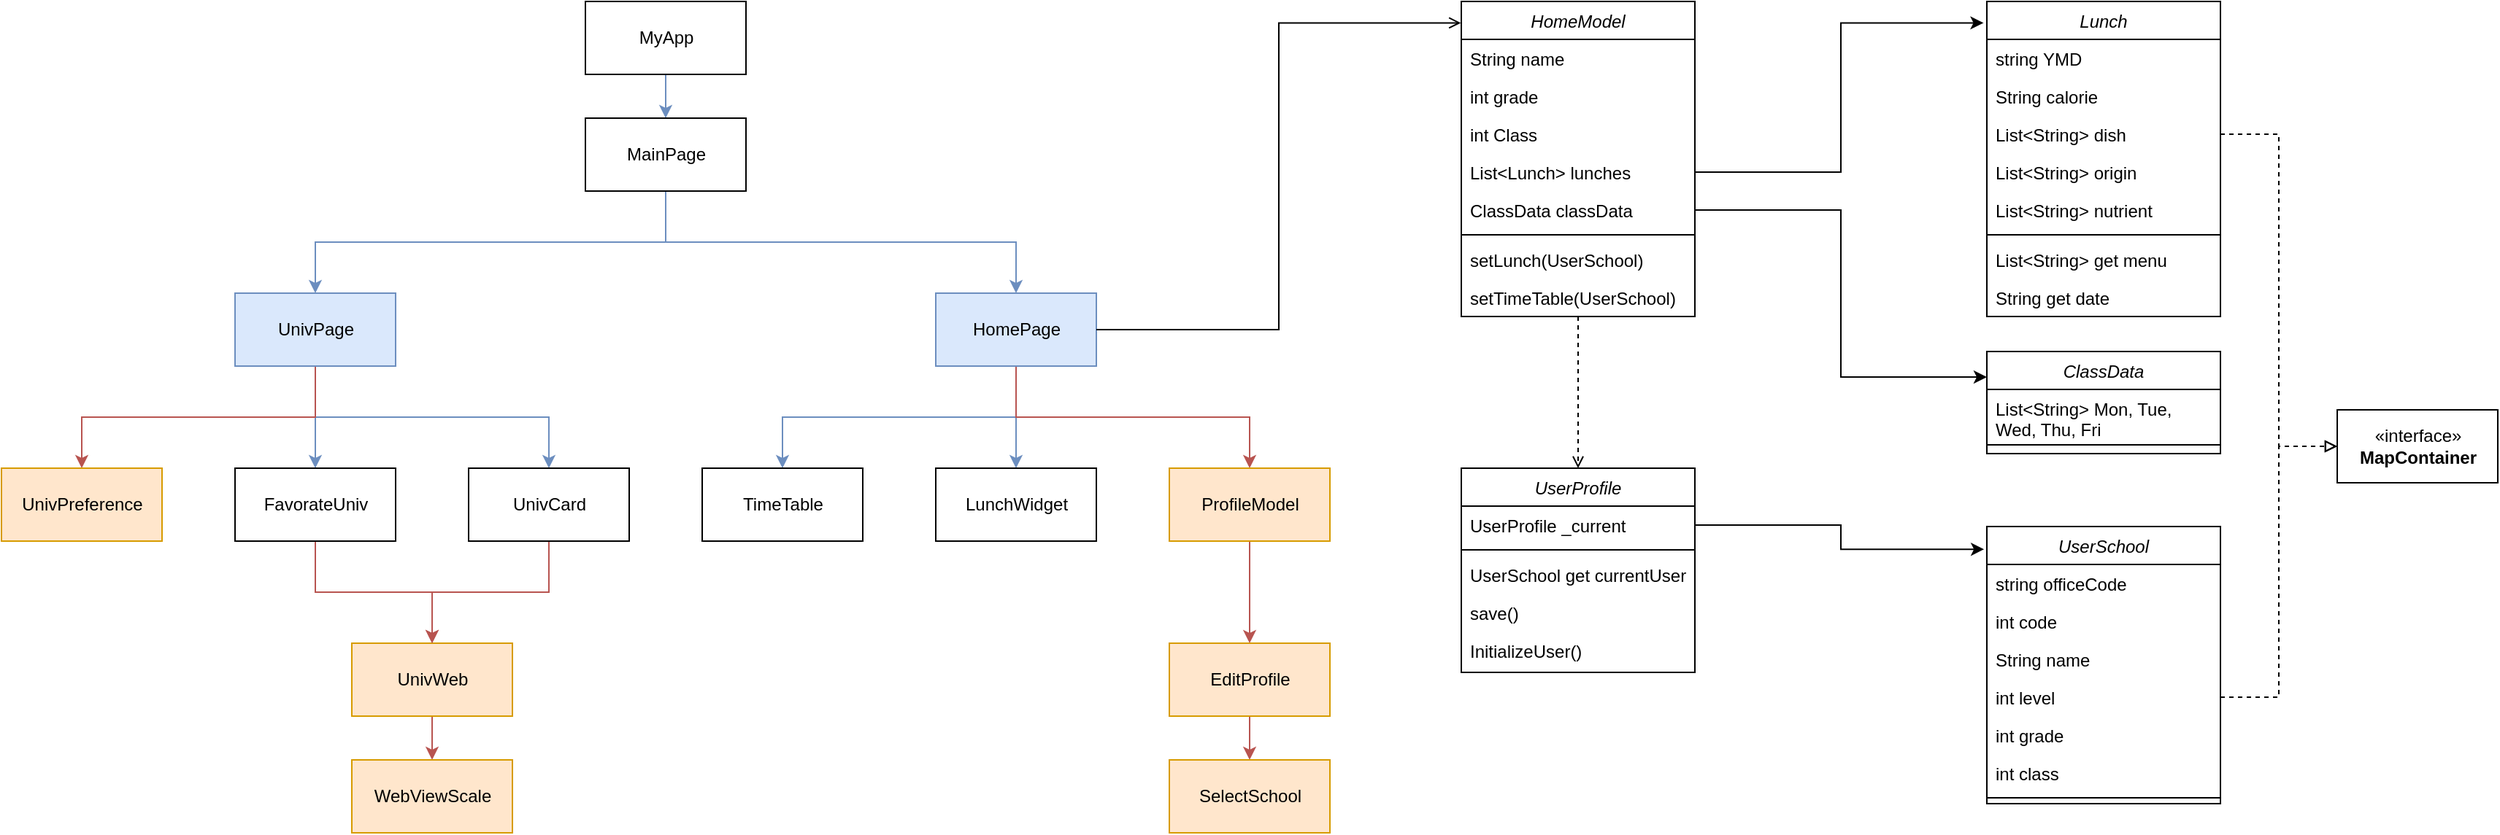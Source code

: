 <mxfile version="20.2.5" type="github">
  <diagram id="C5RBs43oDa-KdzZeNtuy" name="Page-1">
    <mxGraphModel dx="3004" dy="877" grid="1" gridSize="10" guides="1" tooltips="1" connect="1" arrows="1" fold="1" page="1" pageScale="1" pageWidth="827" pageHeight="1169" math="0" shadow="0">
      <root>
        <mxCell id="WIyWlLk6GJQsqaUBKTNV-0" />
        <mxCell id="WIyWlLk6GJQsqaUBKTNV-1" parent="WIyWlLk6GJQsqaUBKTNV-0" />
        <mxCell id="Nad7rvxiMuao3qfoeNFn-32" style="edgeStyle=orthogonalEdgeStyle;rounded=0;orthogonalLoop=1;jettySize=auto;html=1;entryX=-0.014;entryY=0.068;entryDx=0;entryDy=0;fontColor=default;exitX=1;exitY=0.5;exitDx=0;exitDy=0;entryPerimeter=0;" parent="WIyWlLk6GJQsqaUBKTNV-1" source="Nad7rvxiMuao3qfoeNFn-1" target="Nad7rvxiMuao3qfoeNFn-20" edge="1">
          <mxGeometry relative="1" as="geometry">
            <mxPoint x="330" y="360" as="sourcePoint" />
          </mxGeometry>
        </mxCell>
        <mxCell id="Nad7rvxiMuao3qfoeNFn-44" style="edgeStyle=orthogonalEdgeStyle;rounded=0;orthogonalLoop=1;jettySize=auto;html=1;entryX=0;entryY=0.25;entryDx=0;entryDy=0;fontColor=default;exitX=1;exitY=0.5;exitDx=0;exitDy=0;" parent="WIyWlLk6GJQsqaUBKTNV-1" source="Nad7rvxiMuao3qfoeNFn-2" target="Nad7rvxiMuao3qfoeNFn-33" edge="1">
          <mxGeometry relative="1" as="geometry" />
        </mxCell>
        <mxCell id="Nad7rvxiMuao3qfoeNFn-69" style="edgeStyle=orthogonalEdgeStyle;rounded=0;orthogonalLoop=1;jettySize=auto;html=1;fontColor=default;dashed=1;endArrow=open;endFill=0;" parent="WIyWlLk6GJQsqaUBKTNV-1" source="zkfFHV4jXpPFQw0GAbJ--0" target="Nad7rvxiMuao3qfoeNFn-55" edge="1">
          <mxGeometry relative="1" as="geometry" />
        </mxCell>
        <mxCell id="zkfFHV4jXpPFQw0GAbJ--0" value="HomeModel" style="swimlane;fontStyle=2;align=center;verticalAlign=top;childLayout=stackLayout;horizontal=1;startSize=26;horizontalStack=0;resizeParent=1;resizeLast=0;collapsible=1;marginBottom=0;rounded=0;shadow=0;strokeWidth=1;" parent="WIyWlLk6GJQsqaUBKTNV-1" vertex="1">
          <mxGeometry x="120" y="200" width="160" height="216" as="geometry">
            <mxRectangle x="230" y="140" width="160" height="26" as="alternateBounds" />
          </mxGeometry>
        </mxCell>
        <mxCell id="zkfFHV4jXpPFQw0GAbJ--1" value="String name" style="text;align=left;verticalAlign=top;spacingLeft=4;spacingRight=4;overflow=hidden;rotatable=0;points=[[0,0.5],[1,0.5]];portConstraint=eastwest;" parent="zkfFHV4jXpPFQw0GAbJ--0" vertex="1">
          <mxGeometry y="26" width="160" height="26" as="geometry" />
        </mxCell>
        <mxCell id="zkfFHV4jXpPFQw0GAbJ--2" value="int grade" style="text;align=left;verticalAlign=top;spacingLeft=4;spacingRight=4;overflow=hidden;rotatable=0;points=[[0,0.5],[1,0.5]];portConstraint=eastwest;rounded=0;shadow=0;html=0;" parent="zkfFHV4jXpPFQw0GAbJ--0" vertex="1">
          <mxGeometry y="52" width="160" height="26" as="geometry" />
        </mxCell>
        <mxCell id="zkfFHV4jXpPFQw0GAbJ--3" value="int Class" style="text;align=left;verticalAlign=top;spacingLeft=4;spacingRight=4;overflow=hidden;rotatable=0;points=[[0,0.5],[1,0.5]];portConstraint=eastwest;rounded=0;shadow=0;html=0;" parent="zkfFHV4jXpPFQw0GAbJ--0" vertex="1">
          <mxGeometry y="78" width="160" height="26" as="geometry" />
        </mxCell>
        <mxCell id="Nad7rvxiMuao3qfoeNFn-1" value="List&lt;Lunch&gt; lunches" style="text;align=left;verticalAlign=top;spacingLeft=4;spacingRight=4;overflow=hidden;rotatable=0;points=[[0,0.5],[1,0.5]];portConstraint=eastwest;rounded=0;shadow=0;html=0;" parent="zkfFHV4jXpPFQw0GAbJ--0" vertex="1">
          <mxGeometry y="104" width="160" height="26" as="geometry" />
        </mxCell>
        <mxCell id="Nad7rvxiMuao3qfoeNFn-2" value="ClassData classData" style="text;align=left;verticalAlign=top;spacingLeft=4;spacingRight=4;overflow=hidden;rotatable=0;points=[[0,0.5],[1,0.5]];portConstraint=eastwest;rounded=0;shadow=0;html=0;" parent="zkfFHV4jXpPFQw0GAbJ--0" vertex="1">
          <mxGeometry y="130" width="160" height="26" as="geometry" />
        </mxCell>
        <mxCell id="zkfFHV4jXpPFQw0GAbJ--4" value="" style="line;html=1;strokeWidth=1;align=left;verticalAlign=middle;spacingTop=-1;spacingLeft=3;spacingRight=3;rotatable=0;labelPosition=right;points=[];portConstraint=eastwest;" parent="zkfFHV4jXpPFQw0GAbJ--0" vertex="1">
          <mxGeometry y="156" width="160" height="8" as="geometry" />
        </mxCell>
        <mxCell id="Nad7rvxiMuao3qfoeNFn-3" value="setLunch(UserSchool)" style="text;align=left;verticalAlign=top;spacingLeft=4;spacingRight=4;overflow=hidden;rotatable=0;points=[[0,0.5],[1,0.5]];portConstraint=eastwest;" parent="zkfFHV4jXpPFQw0GAbJ--0" vertex="1">
          <mxGeometry y="164" width="160" height="26" as="geometry" />
        </mxCell>
        <mxCell id="zkfFHV4jXpPFQw0GAbJ--5" value="setTimeTable(UserSchool)" style="text;align=left;verticalAlign=top;spacingLeft=4;spacingRight=4;overflow=hidden;rotatable=0;points=[[0,0.5],[1,0.5]];portConstraint=eastwest;" parent="zkfFHV4jXpPFQw0GAbJ--0" vertex="1">
          <mxGeometry y="190" width="160" height="26" as="geometry" />
        </mxCell>
        <mxCell id="Nad7rvxiMuao3qfoeNFn-20" value="Lunch" style="swimlane;fontStyle=2;align=center;verticalAlign=top;childLayout=stackLayout;horizontal=1;startSize=26;horizontalStack=0;resizeParent=1;resizeLast=0;collapsible=1;marginBottom=0;rounded=0;shadow=0;strokeWidth=1;" parent="WIyWlLk6GJQsqaUBKTNV-1" vertex="1">
          <mxGeometry x="480" y="200" width="160" height="216" as="geometry">
            <mxRectangle x="230" y="140" width="160" height="26" as="alternateBounds" />
          </mxGeometry>
        </mxCell>
        <mxCell id="Nad7rvxiMuao3qfoeNFn-21" value="string YMD" style="text;align=left;verticalAlign=top;spacingLeft=4;spacingRight=4;overflow=hidden;rotatable=0;points=[[0,0.5],[1,0.5]];portConstraint=eastwest;" parent="Nad7rvxiMuao3qfoeNFn-20" vertex="1">
          <mxGeometry y="26" width="160" height="26" as="geometry" />
        </mxCell>
        <mxCell id="Nad7rvxiMuao3qfoeNFn-24" value="String calorie" style="text;align=left;verticalAlign=top;spacingLeft=4;spacingRight=4;overflow=hidden;rotatable=0;points=[[0,0.5],[1,0.5]];portConstraint=eastwest;rounded=0;shadow=0;html=0;" parent="Nad7rvxiMuao3qfoeNFn-20" vertex="1">
          <mxGeometry y="52" width="160" height="26" as="geometry" />
        </mxCell>
        <mxCell id="Nad7rvxiMuao3qfoeNFn-22" value="List&lt;String&gt; dish" style="text;align=left;verticalAlign=top;spacingLeft=4;spacingRight=4;overflow=hidden;rotatable=0;points=[[0,0.5],[1,0.5]];portConstraint=eastwest;rounded=0;shadow=0;html=0;" parent="Nad7rvxiMuao3qfoeNFn-20" vertex="1">
          <mxGeometry y="78" width="160" height="26" as="geometry" />
        </mxCell>
        <mxCell id="Nad7rvxiMuao3qfoeNFn-23" value="List&lt;String&gt; origin" style="text;align=left;verticalAlign=top;spacingLeft=4;spacingRight=4;overflow=hidden;rotatable=0;points=[[0,0.5],[1,0.5]];portConstraint=eastwest;rounded=0;shadow=0;html=0;" parent="Nad7rvxiMuao3qfoeNFn-20" vertex="1">
          <mxGeometry y="104" width="160" height="26" as="geometry" />
        </mxCell>
        <mxCell id="Nad7rvxiMuao3qfoeNFn-25" value="List&lt;String&gt; nutrient" style="text;align=left;verticalAlign=top;spacingLeft=4;spacingRight=4;overflow=hidden;rotatable=0;points=[[0,0.5],[1,0.5]];portConstraint=eastwest;rounded=0;shadow=0;html=0;" parent="Nad7rvxiMuao3qfoeNFn-20" vertex="1">
          <mxGeometry y="130" width="160" height="26" as="geometry" />
        </mxCell>
        <mxCell id="Nad7rvxiMuao3qfoeNFn-26" value="" style="line;html=1;strokeWidth=1;align=left;verticalAlign=middle;spacingTop=-1;spacingLeft=3;spacingRight=3;rotatable=0;labelPosition=right;points=[];portConstraint=eastwest;" parent="Nad7rvxiMuao3qfoeNFn-20" vertex="1">
          <mxGeometry y="156" width="160" height="8" as="geometry" />
        </mxCell>
        <mxCell id="Nad7rvxiMuao3qfoeNFn-27" value="List&lt;String&gt; get menu" style="text;align=left;verticalAlign=top;spacingLeft=4;spacingRight=4;overflow=hidden;rotatable=0;points=[[0,0.5],[1,0.5]];portConstraint=eastwest;" parent="Nad7rvxiMuao3qfoeNFn-20" vertex="1">
          <mxGeometry y="164" width="160" height="26" as="geometry" />
        </mxCell>
        <mxCell id="Nad7rvxiMuao3qfoeNFn-28" value="String get date" style="text;align=left;verticalAlign=top;spacingLeft=4;spacingRight=4;overflow=hidden;rotatable=0;points=[[0,0.5],[1,0.5]];portConstraint=eastwest;" parent="Nad7rvxiMuao3qfoeNFn-20" vertex="1">
          <mxGeometry y="190" width="160" height="26" as="geometry" />
        </mxCell>
        <mxCell id="Nad7rvxiMuao3qfoeNFn-33" value="ClassData" style="swimlane;fontStyle=2;align=center;verticalAlign=top;childLayout=stackLayout;horizontal=1;startSize=26;horizontalStack=0;resizeParent=1;resizeLast=0;collapsible=1;marginBottom=0;rounded=0;shadow=0;strokeWidth=1;" parent="WIyWlLk6GJQsqaUBKTNV-1" vertex="1">
          <mxGeometry x="480" y="440" width="160" height="70" as="geometry">
            <mxRectangle x="230" y="140" width="160" height="26" as="alternateBounds" />
          </mxGeometry>
        </mxCell>
        <mxCell id="Nad7rvxiMuao3qfoeNFn-34" value="List&lt;String&gt; Mon, Tue, &#xa;Wed, Thu, Fri" style="text;align=left;verticalAlign=top;spacingLeft=4;spacingRight=4;overflow=hidden;rotatable=0;points=[[0,0.5],[1,0.5]];portConstraint=eastwest;" parent="Nad7rvxiMuao3qfoeNFn-33" vertex="1">
          <mxGeometry y="26" width="160" height="34" as="geometry" />
        </mxCell>
        <mxCell id="Nad7rvxiMuao3qfoeNFn-39" value="" style="line;html=1;strokeWidth=1;align=left;verticalAlign=middle;spacingTop=-1;spacingLeft=3;spacingRight=3;rotatable=0;labelPosition=right;points=[];portConstraint=eastwest;" parent="Nad7rvxiMuao3qfoeNFn-33" vertex="1">
          <mxGeometry y="60" width="160" height="8" as="geometry" />
        </mxCell>
        <mxCell id="Nad7rvxiMuao3qfoeNFn-45" value="UserSchool" style="swimlane;fontStyle=2;align=center;verticalAlign=top;childLayout=stackLayout;horizontal=1;startSize=26;horizontalStack=0;resizeParent=1;resizeLast=0;collapsible=1;marginBottom=0;rounded=0;shadow=0;strokeWidth=1;" parent="WIyWlLk6GJQsqaUBKTNV-1" vertex="1">
          <mxGeometry x="480" y="560" width="160" height="190" as="geometry">
            <mxRectangle x="230" y="140" width="160" height="26" as="alternateBounds" />
          </mxGeometry>
        </mxCell>
        <mxCell id="Nad7rvxiMuao3qfoeNFn-46" value="string officeCode" style="text;align=left;verticalAlign=top;spacingLeft=4;spacingRight=4;overflow=hidden;rotatable=0;points=[[0,0.5],[1,0.5]];portConstraint=eastwest;" parent="Nad7rvxiMuao3qfoeNFn-45" vertex="1">
          <mxGeometry y="26" width="160" height="26" as="geometry" />
        </mxCell>
        <mxCell id="Nad7rvxiMuao3qfoeNFn-47" value="int code" style="text;align=left;verticalAlign=top;spacingLeft=4;spacingRight=4;overflow=hidden;rotatable=0;points=[[0,0.5],[1,0.5]];portConstraint=eastwest;rounded=0;shadow=0;html=0;" parent="Nad7rvxiMuao3qfoeNFn-45" vertex="1">
          <mxGeometry y="52" width="160" height="26" as="geometry" />
        </mxCell>
        <mxCell id="Nad7rvxiMuao3qfoeNFn-48" value="String name" style="text;align=left;verticalAlign=top;spacingLeft=4;spacingRight=4;overflow=hidden;rotatable=0;points=[[0,0.5],[1,0.5]];portConstraint=eastwest;rounded=0;shadow=0;html=0;" parent="Nad7rvxiMuao3qfoeNFn-45" vertex="1">
          <mxGeometry y="78" width="160" height="26" as="geometry" />
        </mxCell>
        <mxCell id="Nad7rvxiMuao3qfoeNFn-49" value="int level" style="text;align=left;verticalAlign=top;spacingLeft=4;spacingRight=4;overflow=hidden;rotatable=0;points=[[0,0.5],[1,0.5]];portConstraint=eastwest;rounded=0;shadow=0;html=0;" parent="Nad7rvxiMuao3qfoeNFn-45" vertex="1">
          <mxGeometry y="104" width="160" height="26" as="geometry" />
        </mxCell>
        <mxCell id="Nad7rvxiMuao3qfoeNFn-54" value="int grade" style="text;align=left;verticalAlign=top;spacingLeft=4;spacingRight=4;overflow=hidden;rotatable=0;points=[[0,0.5],[1,0.5]];portConstraint=eastwest;rounded=0;shadow=0;html=0;" parent="Nad7rvxiMuao3qfoeNFn-45" vertex="1">
          <mxGeometry y="130" width="160" height="26" as="geometry" />
        </mxCell>
        <mxCell id="Nad7rvxiMuao3qfoeNFn-50" value="int class" style="text;align=left;verticalAlign=top;spacingLeft=4;spacingRight=4;overflow=hidden;rotatable=0;points=[[0,0.5],[1,0.5]];portConstraint=eastwest;rounded=0;shadow=0;html=0;" parent="Nad7rvxiMuao3qfoeNFn-45" vertex="1">
          <mxGeometry y="156" width="160" height="26" as="geometry" />
        </mxCell>
        <mxCell id="Nad7rvxiMuao3qfoeNFn-51" value="" style="line;html=1;strokeWidth=1;align=left;verticalAlign=middle;spacingTop=-1;spacingLeft=3;spacingRight=3;rotatable=0;labelPosition=right;points=[];portConstraint=eastwest;" parent="Nad7rvxiMuao3qfoeNFn-45" vertex="1">
          <mxGeometry y="182" width="160" height="8" as="geometry" />
        </mxCell>
        <mxCell id="Nad7rvxiMuao3qfoeNFn-77" style="edgeStyle=orthogonalEdgeStyle;rounded=0;orthogonalLoop=1;jettySize=auto;html=1;entryX=-0.012;entryY=0.082;entryDx=0;entryDy=0;entryPerimeter=0;fontColor=default;exitX=1;exitY=0.5;exitDx=0;exitDy=0;" parent="WIyWlLk6GJQsqaUBKTNV-1" source="Nad7rvxiMuao3qfoeNFn-56" target="Nad7rvxiMuao3qfoeNFn-45" edge="1">
          <mxGeometry relative="1" as="geometry" />
        </mxCell>
        <mxCell id="Nad7rvxiMuao3qfoeNFn-55" value="UserProfile" style="swimlane;fontStyle=2;align=center;verticalAlign=top;childLayout=stackLayout;horizontal=1;startSize=26;horizontalStack=0;resizeParent=1;resizeLast=0;collapsible=1;marginBottom=0;rounded=0;shadow=0;strokeWidth=1;" parent="WIyWlLk6GJQsqaUBKTNV-1" vertex="1">
          <mxGeometry x="120" y="520" width="160" height="140" as="geometry">
            <mxRectangle x="230" y="140" width="160" height="26" as="alternateBounds" />
          </mxGeometry>
        </mxCell>
        <mxCell id="Nad7rvxiMuao3qfoeNFn-56" value="UserProfile _current" style="text;align=left;verticalAlign=top;spacingLeft=4;spacingRight=4;overflow=hidden;rotatable=0;points=[[0,0.5],[1,0.5]];portConstraint=eastwest;" parent="Nad7rvxiMuao3qfoeNFn-55" vertex="1">
          <mxGeometry y="26" width="160" height="26" as="geometry" />
        </mxCell>
        <mxCell id="Nad7rvxiMuao3qfoeNFn-62" value="" style="line;html=1;strokeWidth=1;align=left;verticalAlign=middle;spacingTop=-1;spacingLeft=3;spacingRight=3;rotatable=0;labelPosition=right;points=[];portConstraint=eastwest;" parent="Nad7rvxiMuao3qfoeNFn-55" vertex="1">
          <mxGeometry y="52" width="160" height="8" as="geometry" />
        </mxCell>
        <mxCell id="Nad7rvxiMuao3qfoeNFn-66" value="UserSchool get currentUser" style="text;align=left;verticalAlign=top;spacingLeft=4;spacingRight=4;overflow=hidden;rotatable=0;points=[[0,0.5],[1,0.5]];portConstraint=eastwest;" parent="Nad7rvxiMuao3qfoeNFn-55" vertex="1">
          <mxGeometry y="60" width="160" height="26" as="geometry" />
        </mxCell>
        <mxCell id="Nad7rvxiMuao3qfoeNFn-67" value="save()" style="text;align=left;verticalAlign=top;spacingLeft=4;spacingRight=4;overflow=hidden;rotatable=0;points=[[0,0.5],[1,0.5]];portConstraint=eastwest;" parent="Nad7rvxiMuao3qfoeNFn-55" vertex="1">
          <mxGeometry y="86" width="160" height="26" as="geometry" />
        </mxCell>
        <mxCell id="Nad7rvxiMuao3qfoeNFn-68" value="InitializeUser()" style="text;align=left;verticalAlign=top;spacingLeft=4;spacingRight=4;overflow=hidden;rotatable=0;points=[[0,0.5],[1,0.5]];portConstraint=eastwest;" parent="Nad7rvxiMuao3qfoeNFn-55" vertex="1">
          <mxGeometry y="112" width="160" height="26" as="geometry" />
        </mxCell>
        <mxCell id="Nad7rvxiMuao3qfoeNFn-79" value="«interface»&lt;br&gt;&lt;b&gt;MapContainer&lt;/b&gt;" style="html=1;fontColor=default;" parent="WIyWlLk6GJQsqaUBKTNV-1" vertex="1">
          <mxGeometry x="720" y="480" width="110" height="50" as="geometry" />
        </mxCell>
        <mxCell id="Nad7rvxiMuao3qfoeNFn-80" style="edgeStyle=orthogonalEdgeStyle;rounded=0;orthogonalLoop=1;jettySize=auto;html=1;entryX=0;entryY=0.5;entryDx=0;entryDy=0;fontColor=default;dashed=1;endArrow=block;endFill=0;" parent="WIyWlLk6GJQsqaUBKTNV-1" source="Nad7rvxiMuao3qfoeNFn-22" target="Nad7rvxiMuao3qfoeNFn-79" edge="1">
          <mxGeometry relative="1" as="geometry" />
        </mxCell>
        <mxCell id="Nad7rvxiMuao3qfoeNFn-82" style="edgeStyle=orthogonalEdgeStyle;rounded=0;orthogonalLoop=1;jettySize=auto;html=1;entryX=0;entryY=0.5;entryDx=0;entryDy=0;fontColor=default;endArrow=block;endFill=0;dashed=1;" parent="WIyWlLk6GJQsqaUBKTNV-1" source="Nad7rvxiMuao3qfoeNFn-49" target="Nad7rvxiMuao3qfoeNFn-79" edge="1">
          <mxGeometry relative="1" as="geometry" />
        </mxCell>
        <mxCell id="Nad7rvxiMuao3qfoeNFn-105" style="edgeStyle=orthogonalEdgeStyle;rounded=0;orthogonalLoop=1;jettySize=auto;html=1;entryX=0.5;entryY=0;entryDx=0;entryDy=0;fontColor=default;endArrow=classic;endFill=1;fillColor=#dae8fc;strokeColor=#6c8ebf;exitX=0.5;exitY=1;exitDx=0;exitDy=0;" parent="WIyWlLk6GJQsqaUBKTNV-1" source="Nad7rvxiMuao3qfoeNFn-101" target="Nad7rvxiMuao3qfoeNFn-104" edge="1">
          <mxGeometry relative="1" as="geometry" />
        </mxCell>
        <mxCell id="Nad7rvxiMuao3qfoeNFn-106" style="edgeStyle=orthogonalEdgeStyle;rounded=0;orthogonalLoop=1;jettySize=auto;html=1;entryX=0.5;entryY=0;entryDx=0;entryDy=0;fontColor=default;endArrow=classic;endFill=1;fillColor=#dae8fc;strokeColor=#6c8ebf;" parent="WIyWlLk6GJQsqaUBKTNV-1" source="Nad7rvxiMuao3qfoeNFn-101" target="Nad7rvxiMuao3qfoeNFn-103" edge="1">
          <mxGeometry relative="1" as="geometry" />
        </mxCell>
        <mxCell id="Nad7rvxiMuao3qfoeNFn-121" style="edgeStyle=orthogonalEdgeStyle;rounded=0;orthogonalLoop=1;jettySize=auto;html=1;entryX=0.5;entryY=0;entryDx=0;entryDy=0;fontColor=default;endArrow=classic;endFill=1;fillColor=#f8cecc;strokeColor=#b85450;exitX=0.5;exitY=1;exitDx=0;exitDy=0;" parent="WIyWlLk6GJQsqaUBKTNV-1" source="Nad7rvxiMuao3qfoeNFn-101" target="Nad7rvxiMuao3qfoeNFn-120" edge="1">
          <mxGeometry relative="1" as="geometry" />
        </mxCell>
        <mxCell id="Nad7rvxiMuao3qfoeNFn-101" value="HomePage" style="html=1;fillColor=#dae8fc;strokeColor=#6c8ebf;" parent="WIyWlLk6GJQsqaUBKTNV-1" vertex="1">
          <mxGeometry x="-240" y="400" width="110" height="50" as="geometry" />
        </mxCell>
        <mxCell id="Nad7rvxiMuao3qfoeNFn-103" value="LunchWidget" style="html=1;fontColor=default;" parent="WIyWlLk6GJQsqaUBKTNV-1" vertex="1">
          <mxGeometry x="-240" y="520" width="110" height="50" as="geometry" />
        </mxCell>
        <mxCell id="Nad7rvxiMuao3qfoeNFn-104" value="TimeTable" style="html=1;fontColor=default;" parent="WIyWlLk6GJQsqaUBKTNV-1" vertex="1">
          <mxGeometry x="-400" y="520" width="110" height="50" as="geometry" />
        </mxCell>
        <mxCell id="Nad7rvxiMuao3qfoeNFn-108" style="edgeStyle=orthogonalEdgeStyle;rounded=0;orthogonalLoop=1;jettySize=auto;html=1;entryX=-0.002;entryY=0.068;entryDx=0;entryDy=0;entryPerimeter=0;fontColor=default;endArrow=open;endFill=0;exitX=1;exitY=0.5;exitDx=0;exitDy=0;" parent="WIyWlLk6GJQsqaUBKTNV-1" source="Nad7rvxiMuao3qfoeNFn-101" target="zkfFHV4jXpPFQw0GAbJ--0" edge="1">
          <mxGeometry relative="1" as="geometry" />
        </mxCell>
        <mxCell id="Nad7rvxiMuao3qfoeNFn-119" style="edgeStyle=orthogonalEdgeStyle;rounded=0;orthogonalLoop=1;jettySize=auto;html=1;entryX=0.5;entryY=0;entryDx=0;entryDy=0;fontColor=default;endArrow=classic;endFill=1;fillColor=#dae8fc;strokeColor=#6c8ebf;" parent="WIyWlLk6GJQsqaUBKTNV-1" source="Nad7rvxiMuao3qfoeNFn-107" target="Nad7rvxiMuao3qfoeNFn-111" edge="1">
          <mxGeometry relative="1" as="geometry" />
        </mxCell>
        <mxCell id="Nad7rvxiMuao3qfoeNFn-107" value="MyApp" style="html=1;fontColor=default;" parent="WIyWlLk6GJQsqaUBKTNV-1" vertex="1">
          <mxGeometry x="-480" y="200" width="110" height="50" as="geometry" />
        </mxCell>
        <mxCell id="Nad7rvxiMuao3qfoeNFn-113" style="edgeStyle=orthogonalEdgeStyle;rounded=0;orthogonalLoop=1;jettySize=auto;html=1;entryX=0.5;entryY=0;entryDx=0;entryDy=0;fontColor=default;endArrow=classic;endFill=1;exitX=0.5;exitY=1;exitDx=0;exitDy=0;fillColor=#dae8fc;strokeColor=#6c8ebf;" parent="WIyWlLk6GJQsqaUBKTNV-1" source="Nad7rvxiMuao3qfoeNFn-111" target="Nad7rvxiMuao3qfoeNFn-101" edge="1">
          <mxGeometry relative="1" as="geometry" />
        </mxCell>
        <mxCell id="Nad7rvxiMuao3qfoeNFn-117" style="edgeStyle=orthogonalEdgeStyle;rounded=0;orthogonalLoop=1;jettySize=auto;html=1;entryX=0.5;entryY=0;entryDx=0;entryDy=0;fontColor=default;endArrow=classic;endFill=1;exitX=0.5;exitY=1;exitDx=0;exitDy=0;fillColor=#dae8fc;strokeColor=#6c8ebf;" parent="WIyWlLk6GJQsqaUBKTNV-1" source="Nad7rvxiMuao3qfoeNFn-111" target="Nad7rvxiMuao3qfoeNFn-116" edge="1">
          <mxGeometry relative="1" as="geometry" />
        </mxCell>
        <mxCell id="Nad7rvxiMuao3qfoeNFn-111" value="MainPage" style="html=1;fontColor=default;" parent="WIyWlLk6GJQsqaUBKTNV-1" vertex="1">
          <mxGeometry x="-480" y="280" width="110" height="50" as="geometry" />
        </mxCell>
        <mxCell id="Nad7rvxiMuao3qfoeNFn-136" style="edgeStyle=orthogonalEdgeStyle;rounded=0;orthogonalLoop=1;jettySize=auto;html=1;entryX=0.5;entryY=0;entryDx=0;entryDy=0;fontColor=default;endArrow=classic;endFill=1;fillColor=#dae8fc;strokeColor=#6c8ebf;exitX=0.5;exitY=1;exitDx=0;exitDy=0;" parent="WIyWlLk6GJQsqaUBKTNV-1" source="Nad7rvxiMuao3qfoeNFn-116" target="Nad7rvxiMuao3qfoeNFn-133" edge="1">
          <mxGeometry relative="1" as="geometry" />
        </mxCell>
        <mxCell id="Nad7rvxiMuao3qfoeNFn-139" style="edgeStyle=orthogonalEdgeStyle;rounded=0;orthogonalLoop=1;jettySize=auto;html=1;entryX=0.5;entryY=0;entryDx=0;entryDy=0;fontColor=default;endArrow=classic;endFill=1;exitX=0.5;exitY=1;exitDx=0;exitDy=0;fillColor=#dae8fc;strokeColor=#6c8ebf;" parent="WIyWlLk6GJQsqaUBKTNV-1" source="Nad7rvxiMuao3qfoeNFn-116" target="Nad7rvxiMuao3qfoeNFn-138" edge="1">
          <mxGeometry relative="1" as="geometry" />
        </mxCell>
        <mxCell id="Nad7rvxiMuao3qfoeNFn-140" style="edgeStyle=orthogonalEdgeStyle;rounded=0;orthogonalLoop=1;jettySize=auto;html=1;entryX=0.5;entryY=0;entryDx=0;entryDy=0;fontColor=default;endArrow=classic;endFill=1;exitX=0.5;exitY=1;exitDx=0;exitDy=0;fillColor=#f8cecc;strokeColor=#b85450;" parent="WIyWlLk6GJQsqaUBKTNV-1" source="Nad7rvxiMuao3qfoeNFn-116" target="Nad7rvxiMuao3qfoeNFn-127" edge="1">
          <mxGeometry relative="1" as="geometry" />
        </mxCell>
        <mxCell id="Nad7rvxiMuao3qfoeNFn-116" value="UnivPage" style="html=1;fillColor=#dae8fc;strokeColor=#6c8ebf;" parent="WIyWlLk6GJQsqaUBKTNV-1" vertex="1">
          <mxGeometry x="-720" y="400" width="110" height="50" as="geometry" />
        </mxCell>
        <mxCell id="Nad7rvxiMuao3qfoeNFn-123" style="edgeStyle=orthogonalEdgeStyle;rounded=0;orthogonalLoop=1;jettySize=auto;html=1;entryX=0.5;entryY=0;entryDx=0;entryDy=0;fontColor=default;endArrow=classic;endFill=1;fillColor=#f8cecc;strokeColor=#b85450;" parent="WIyWlLk6GJQsqaUBKTNV-1" source="Nad7rvxiMuao3qfoeNFn-120" target="Nad7rvxiMuao3qfoeNFn-122" edge="1">
          <mxGeometry relative="1" as="geometry" />
        </mxCell>
        <mxCell id="Nad7rvxiMuao3qfoeNFn-120" value="ProfileModel" style="html=1;fillColor=#ffe6cc;strokeColor=#d79b00;" parent="WIyWlLk6GJQsqaUBKTNV-1" vertex="1">
          <mxGeometry x="-80" y="520" width="110" height="50" as="geometry" />
        </mxCell>
        <mxCell id="Nad7rvxiMuao3qfoeNFn-125" style="edgeStyle=orthogonalEdgeStyle;rounded=0;orthogonalLoop=1;jettySize=auto;html=1;entryX=0.5;entryY=0;entryDx=0;entryDy=0;fontColor=default;endArrow=classic;endFill=1;fillColor=#f8cecc;strokeColor=#b85450;" parent="WIyWlLk6GJQsqaUBKTNV-1" source="Nad7rvxiMuao3qfoeNFn-122" target="Nad7rvxiMuao3qfoeNFn-124" edge="1">
          <mxGeometry relative="1" as="geometry" />
        </mxCell>
        <mxCell id="Nad7rvxiMuao3qfoeNFn-122" value="EditProfile" style="html=1;fillColor=#ffe6cc;strokeColor=#d79b00;" parent="WIyWlLk6GJQsqaUBKTNV-1" vertex="1">
          <mxGeometry x="-80" y="640" width="110" height="50" as="geometry" />
        </mxCell>
        <mxCell id="Nad7rvxiMuao3qfoeNFn-124" value="SelectSchool" style="html=1;fillColor=#ffe6cc;strokeColor=#d79b00;" parent="WIyWlLk6GJQsqaUBKTNV-1" vertex="1">
          <mxGeometry x="-80" y="720" width="110" height="50" as="geometry" />
        </mxCell>
        <mxCell id="Nad7rvxiMuao3qfoeNFn-131" style="edgeStyle=orthogonalEdgeStyle;rounded=0;orthogonalLoop=1;jettySize=auto;html=1;entryX=0.5;entryY=0;entryDx=0;entryDy=0;fontColor=default;endArrow=classic;endFill=1;fillColor=#f8cecc;strokeColor=#b85450;" parent="WIyWlLk6GJQsqaUBKTNV-1" source="Nad7rvxiMuao3qfoeNFn-126" target="Nad7rvxiMuao3qfoeNFn-128" edge="1">
          <mxGeometry relative="1" as="geometry" />
        </mxCell>
        <mxCell id="Nad7rvxiMuao3qfoeNFn-126" value="UnivWeb" style="html=1;fillColor=#ffe6cc;strokeColor=#d79b00;" parent="WIyWlLk6GJQsqaUBKTNV-1" vertex="1">
          <mxGeometry x="-640" y="640" width="110" height="50" as="geometry" />
        </mxCell>
        <mxCell id="Nad7rvxiMuao3qfoeNFn-127" value="UnivPreference" style="html=1;fillColor=#ffe6cc;strokeColor=#d79b00;" parent="WIyWlLk6GJQsqaUBKTNV-1" vertex="1">
          <mxGeometry x="-880" y="520" width="110" height="50" as="geometry" />
        </mxCell>
        <mxCell id="Nad7rvxiMuao3qfoeNFn-128" value="WebViewScale" style="html=1;fillColor=#ffe6cc;strokeColor=#d79b00;" parent="WIyWlLk6GJQsqaUBKTNV-1" vertex="1">
          <mxGeometry x="-640" y="720" width="110" height="50" as="geometry" />
        </mxCell>
        <mxCell id="Nad7rvxiMuao3qfoeNFn-134" style="edgeStyle=orthogonalEdgeStyle;rounded=0;orthogonalLoop=1;jettySize=auto;html=1;entryX=0.5;entryY=0;entryDx=0;entryDy=0;fontColor=default;endArrow=classic;endFill=1;fillColor=#f8cecc;strokeColor=#b85450;" parent="WIyWlLk6GJQsqaUBKTNV-1" source="Nad7rvxiMuao3qfoeNFn-133" target="Nad7rvxiMuao3qfoeNFn-126" edge="1">
          <mxGeometry relative="1" as="geometry" />
        </mxCell>
        <mxCell id="Nad7rvxiMuao3qfoeNFn-133" value="UnivCard" style="html=1;fontColor=default;" parent="WIyWlLk6GJQsqaUBKTNV-1" vertex="1">
          <mxGeometry x="-560" y="520" width="110" height="50" as="geometry" />
        </mxCell>
        <mxCell id="Nad7rvxiMuao3qfoeNFn-142" style="edgeStyle=orthogonalEdgeStyle;rounded=0;orthogonalLoop=1;jettySize=auto;html=1;entryX=0.5;entryY=0;entryDx=0;entryDy=0;fontColor=default;endArrow=classic;endFill=1;exitX=0.5;exitY=1;exitDx=0;exitDy=0;fillColor=#f8cecc;strokeColor=#b85450;" parent="WIyWlLk6GJQsqaUBKTNV-1" source="Nad7rvxiMuao3qfoeNFn-138" target="Nad7rvxiMuao3qfoeNFn-126" edge="1">
          <mxGeometry relative="1" as="geometry" />
        </mxCell>
        <mxCell id="Nad7rvxiMuao3qfoeNFn-138" value="FavorateUniv" style="html=1;" parent="WIyWlLk6GJQsqaUBKTNV-1" vertex="1">
          <mxGeometry x="-720" y="520" width="110" height="50" as="geometry" />
        </mxCell>
      </root>
    </mxGraphModel>
  </diagram>
</mxfile>
